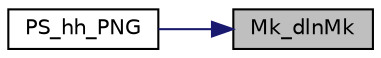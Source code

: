 digraph "Mk_dlnMk"
{
 // LATEX_PDF_SIZE
  edge [fontname="Helvetica",fontsize="10",labelfontname="Helvetica",labelfontsize="10"];
  node [fontname="Helvetica",fontsize="10",shape=record];
  rankdir="RL";
  Node1 [label="Mk_dlnMk",height=0.2,width=0.4,color="black", fillcolor="grey75", style="filled", fontcolor="black",tooltip="Compute the transfer function for different species depending on the switch \"mode\",..."];
  Node1 -> Node2 [dir="back",color="midnightblue",fontsize="10",style="solid"];
  Node2 [label="PS_hh_PNG",height=0.2,width=0.4,color="black", fillcolor="white", style="filled",URL="$d8/d2a/ps__halo__1loop_8c.html#ad87e930ddfa85973919af4ca6b3d99ce",tooltip="Compute contributions up to 1loop to halo power spectrum arising from non-Gaussian initial conditions..."];
}
